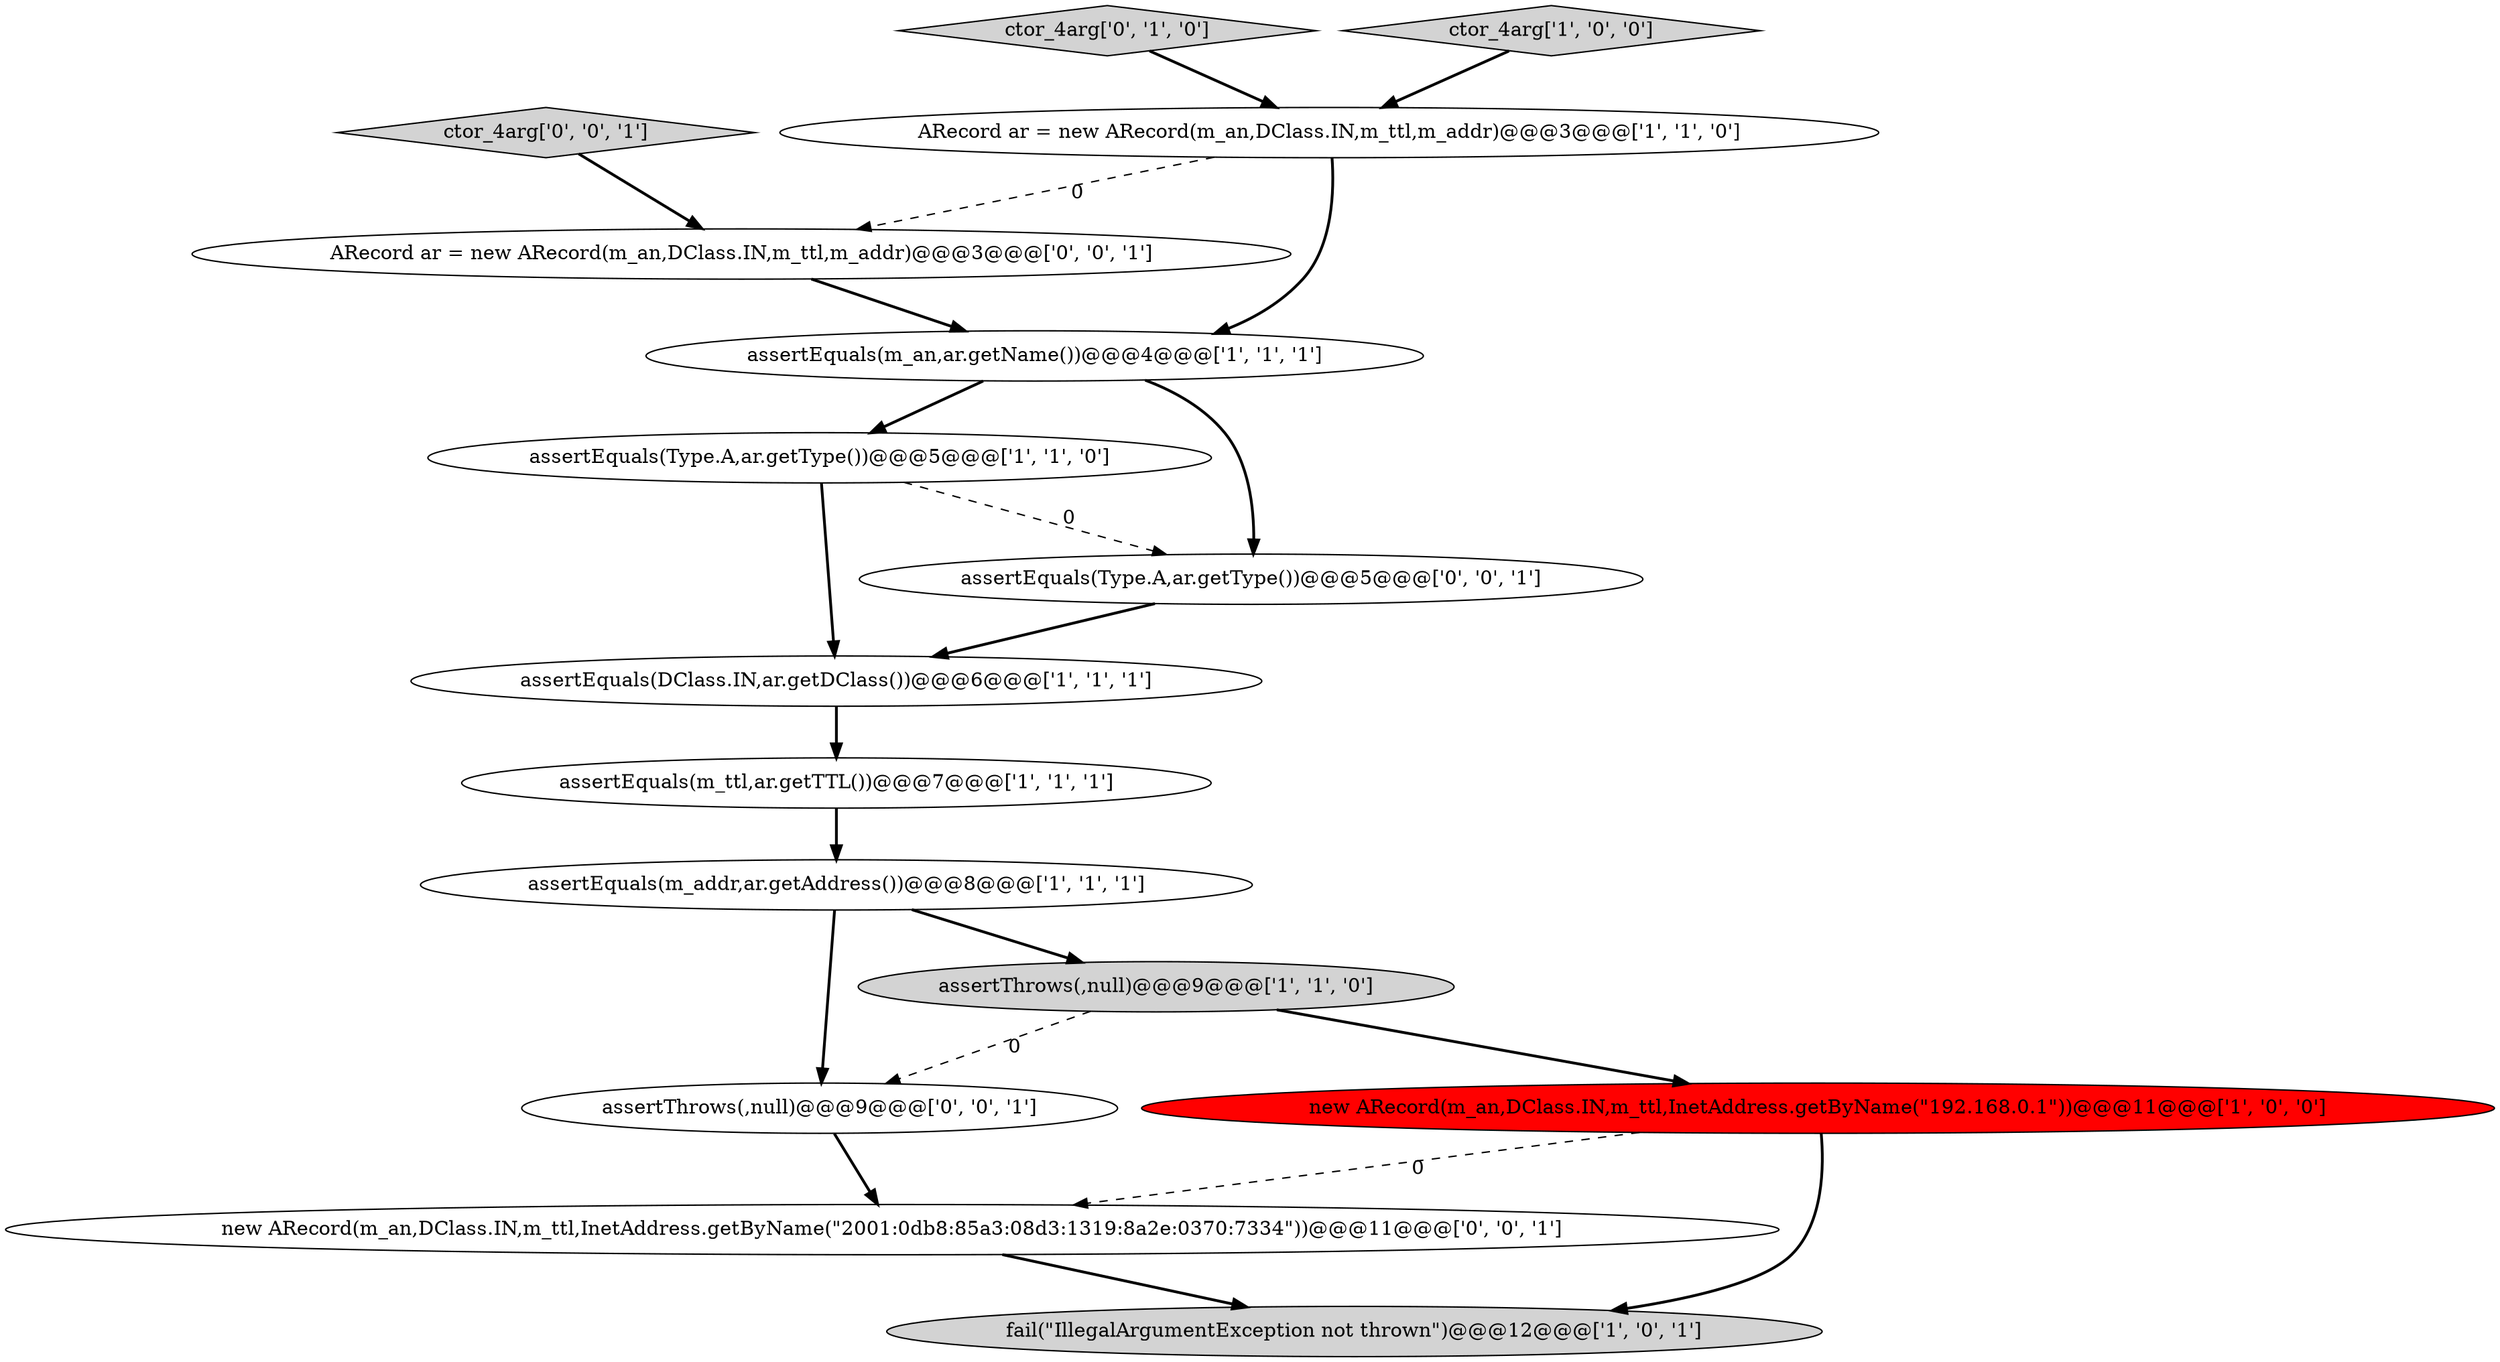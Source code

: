 digraph {
8 [style = filled, label = "assertEquals(DClass.IN,ar.getDClass())@@@6@@@['1', '1', '1']", fillcolor = white, shape = ellipse image = "AAA0AAABBB1BBB"];
14 [style = filled, label = "assertThrows(,null)@@@9@@@['0', '0', '1']", fillcolor = white, shape = ellipse image = "AAA0AAABBB3BBB"];
4 [style = filled, label = "assertEquals(Type.A,ar.getType())@@@5@@@['1', '1', '0']", fillcolor = white, shape = ellipse image = "AAA0AAABBB1BBB"];
13 [style = filled, label = "new ARecord(m_an,DClass.IN,m_ttl,InetAddress.getByName(\"2001:0db8:85a3:08d3:1319:8a2e:0370:7334\"))@@@11@@@['0', '0', '1']", fillcolor = white, shape = ellipse image = "AAA0AAABBB3BBB"];
5 [style = filled, label = "ARecord ar = new ARecord(m_an,DClass.IN,m_ttl,m_addr)@@@3@@@['1', '1', '0']", fillcolor = white, shape = ellipse image = "AAA0AAABBB1BBB"];
15 [style = filled, label = "ctor_4arg['0', '0', '1']", fillcolor = lightgray, shape = diamond image = "AAA0AAABBB3BBB"];
1 [style = filled, label = "fail(\"IllegalArgumentException not thrown\")@@@12@@@['1', '0', '1']", fillcolor = lightgray, shape = ellipse image = "AAA0AAABBB1BBB"];
10 [style = filled, label = "ctor_4arg['0', '1', '0']", fillcolor = lightgray, shape = diamond image = "AAA0AAABBB2BBB"];
11 [style = filled, label = "assertEquals(Type.A,ar.getType())@@@5@@@['0', '0', '1']", fillcolor = white, shape = ellipse image = "AAA0AAABBB3BBB"];
0 [style = filled, label = "assertThrows(,null)@@@9@@@['1', '1', '0']", fillcolor = lightgray, shape = ellipse image = "AAA0AAABBB1BBB"];
12 [style = filled, label = "ARecord ar = new ARecord(m_an,DClass.IN,m_ttl,m_addr)@@@3@@@['0', '0', '1']", fillcolor = white, shape = ellipse image = "AAA0AAABBB3BBB"];
2 [style = filled, label = "new ARecord(m_an,DClass.IN,m_ttl,InetAddress.getByName(\"192.168.0.1\"))@@@11@@@['1', '0', '0']", fillcolor = red, shape = ellipse image = "AAA1AAABBB1BBB"];
3 [style = filled, label = "assertEquals(m_ttl,ar.getTTL())@@@7@@@['1', '1', '1']", fillcolor = white, shape = ellipse image = "AAA0AAABBB1BBB"];
6 [style = filled, label = "ctor_4arg['1', '0', '0']", fillcolor = lightgray, shape = diamond image = "AAA0AAABBB1BBB"];
9 [style = filled, label = "assertEquals(m_an,ar.getName())@@@4@@@['1', '1', '1']", fillcolor = white, shape = ellipse image = "AAA0AAABBB1BBB"];
7 [style = filled, label = "assertEquals(m_addr,ar.getAddress())@@@8@@@['1', '1', '1']", fillcolor = white, shape = ellipse image = "AAA0AAABBB1BBB"];
5->12 [style = dashed, label="0"];
9->11 [style = bold, label=""];
5->9 [style = bold, label=""];
2->1 [style = bold, label=""];
9->4 [style = bold, label=""];
0->2 [style = bold, label=""];
8->3 [style = bold, label=""];
7->0 [style = bold, label=""];
12->9 [style = bold, label=""];
13->1 [style = bold, label=""];
7->14 [style = bold, label=""];
0->14 [style = dashed, label="0"];
6->5 [style = bold, label=""];
10->5 [style = bold, label=""];
3->7 [style = bold, label=""];
2->13 [style = dashed, label="0"];
4->8 [style = bold, label=""];
11->8 [style = bold, label=""];
15->12 [style = bold, label=""];
14->13 [style = bold, label=""];
4->11 [style = dashed, label="0"];
}
